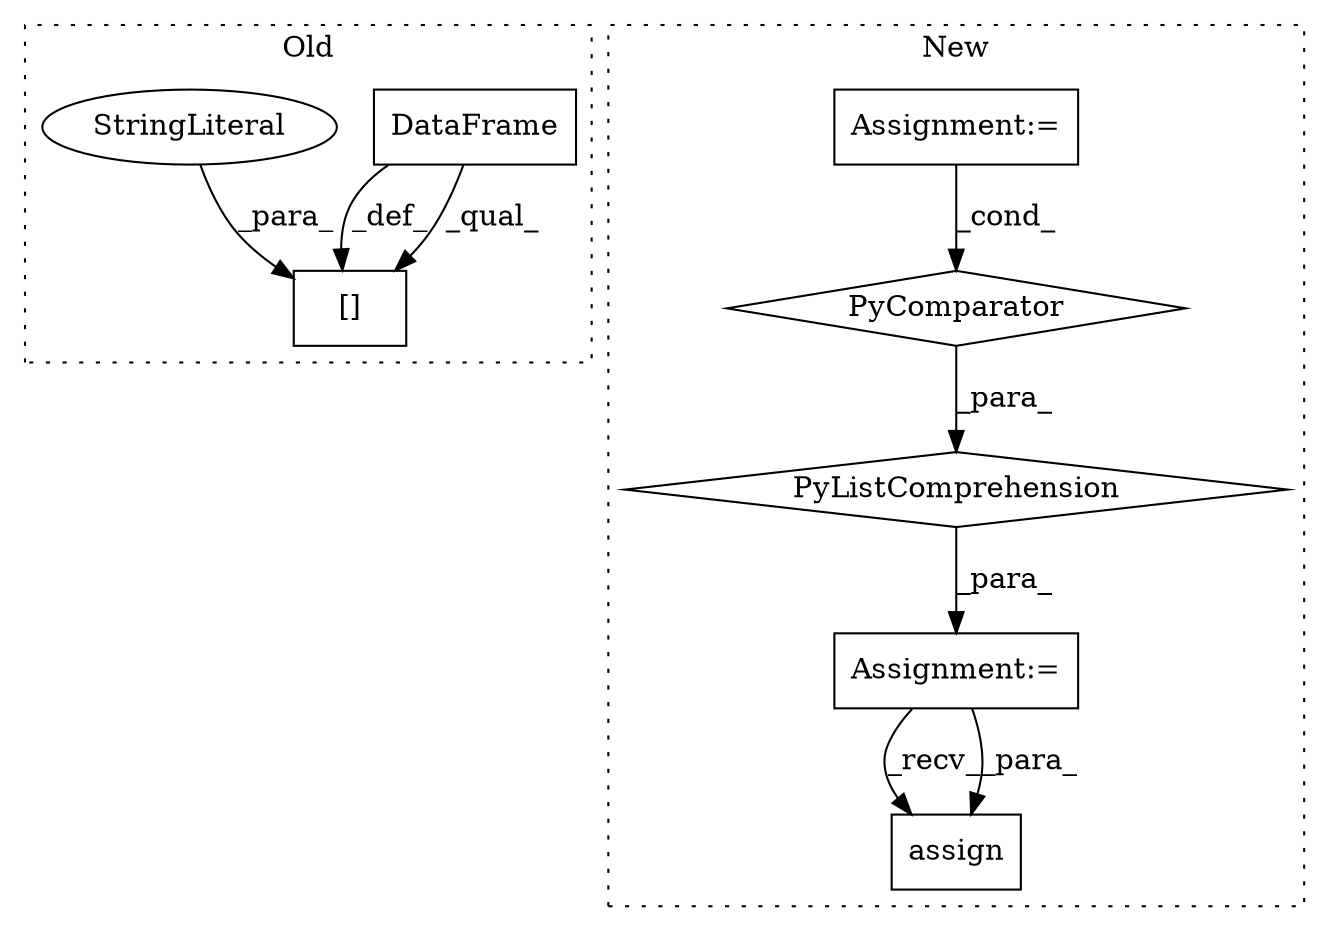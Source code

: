 digraph G {
subgraph cluster0 {
1 [label="DataFrame" a="32" s="6500" l="11" shape="box"];
3 [label="[]" a="2" s="6942,6953" l="5,1" shape="box"];
4 [label="StringLiteral" a="45" s="6947" l="6" shape="ellipse"];
label = "Old";
style="dotted";
}
subgraph cluster1 {
2 [label="assign" a="32" s="6650,6812" l="7,1" shape="box"];
5 [label="PyListComprehension" a="109" s="6454" l="179" shape="diamond"];
6 [label="PyComparator" a="113" s="6602" l="23" shape="diamond"];
7 [label="Assignment:=" a="7" s="6602" l="23" shape="box"];
8 [label="Assignment:=" a="7" s="6426" l="1" shape="box"];
label = "New";
style="dotted";
}
1 -> 3 [label="_def_"];
1 -> 3 [label="_qual_"];
4 -> 3 [label="_para_"];
5 -> 8 [label="_para_"];
6 -> 5 [label="_para_"];
7 -> 6 [label="_cond_"];
8 -> 2 [label="_recv_"];
8 -> 2 [label="_para_"];
}